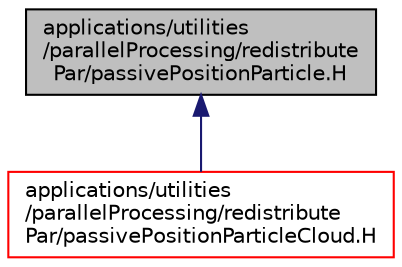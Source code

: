 digraph "applications/utilities/parallelProcessing/redistributePar/passivePositionParticle.H"
{
  bgcolor="transparent";
  edge [fontname="Helvetica",fontsize="10",labelfontname="Helvetica",labelfontsize="10"];
  node [fontname="Helvetica",fontsize="10",shape=record];
  Node1 [label="applications/utilities\l/parallelProcessing/redistribute\lPar/passivePositionParticle.H",height=0.2,width=0.4,color="black", fillcolor="grey75", style="filled" fontcolor="black"];
  Node1 -> Node2 [dir="back",color="midnightblue",fontsize="10",style="solid",fontname="Helvetica"];
  Node2 [label="applications/utilities\l/parallelProcessing/redistribute\lPar/passivePositionParticleCloud.H",height=0.2,width=0.4,color="red",URL="$passivePositionParticleCloud_8H.html"];
}
